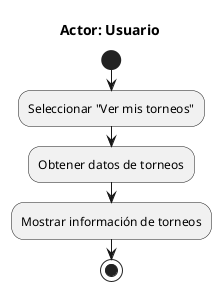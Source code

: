 @startuml
title Actor: Usuario
start
:Seleccionar "Ver mis torneos";
:Obtener datos de torneos;
:Mostrar información de torneos;
stop
@enduml